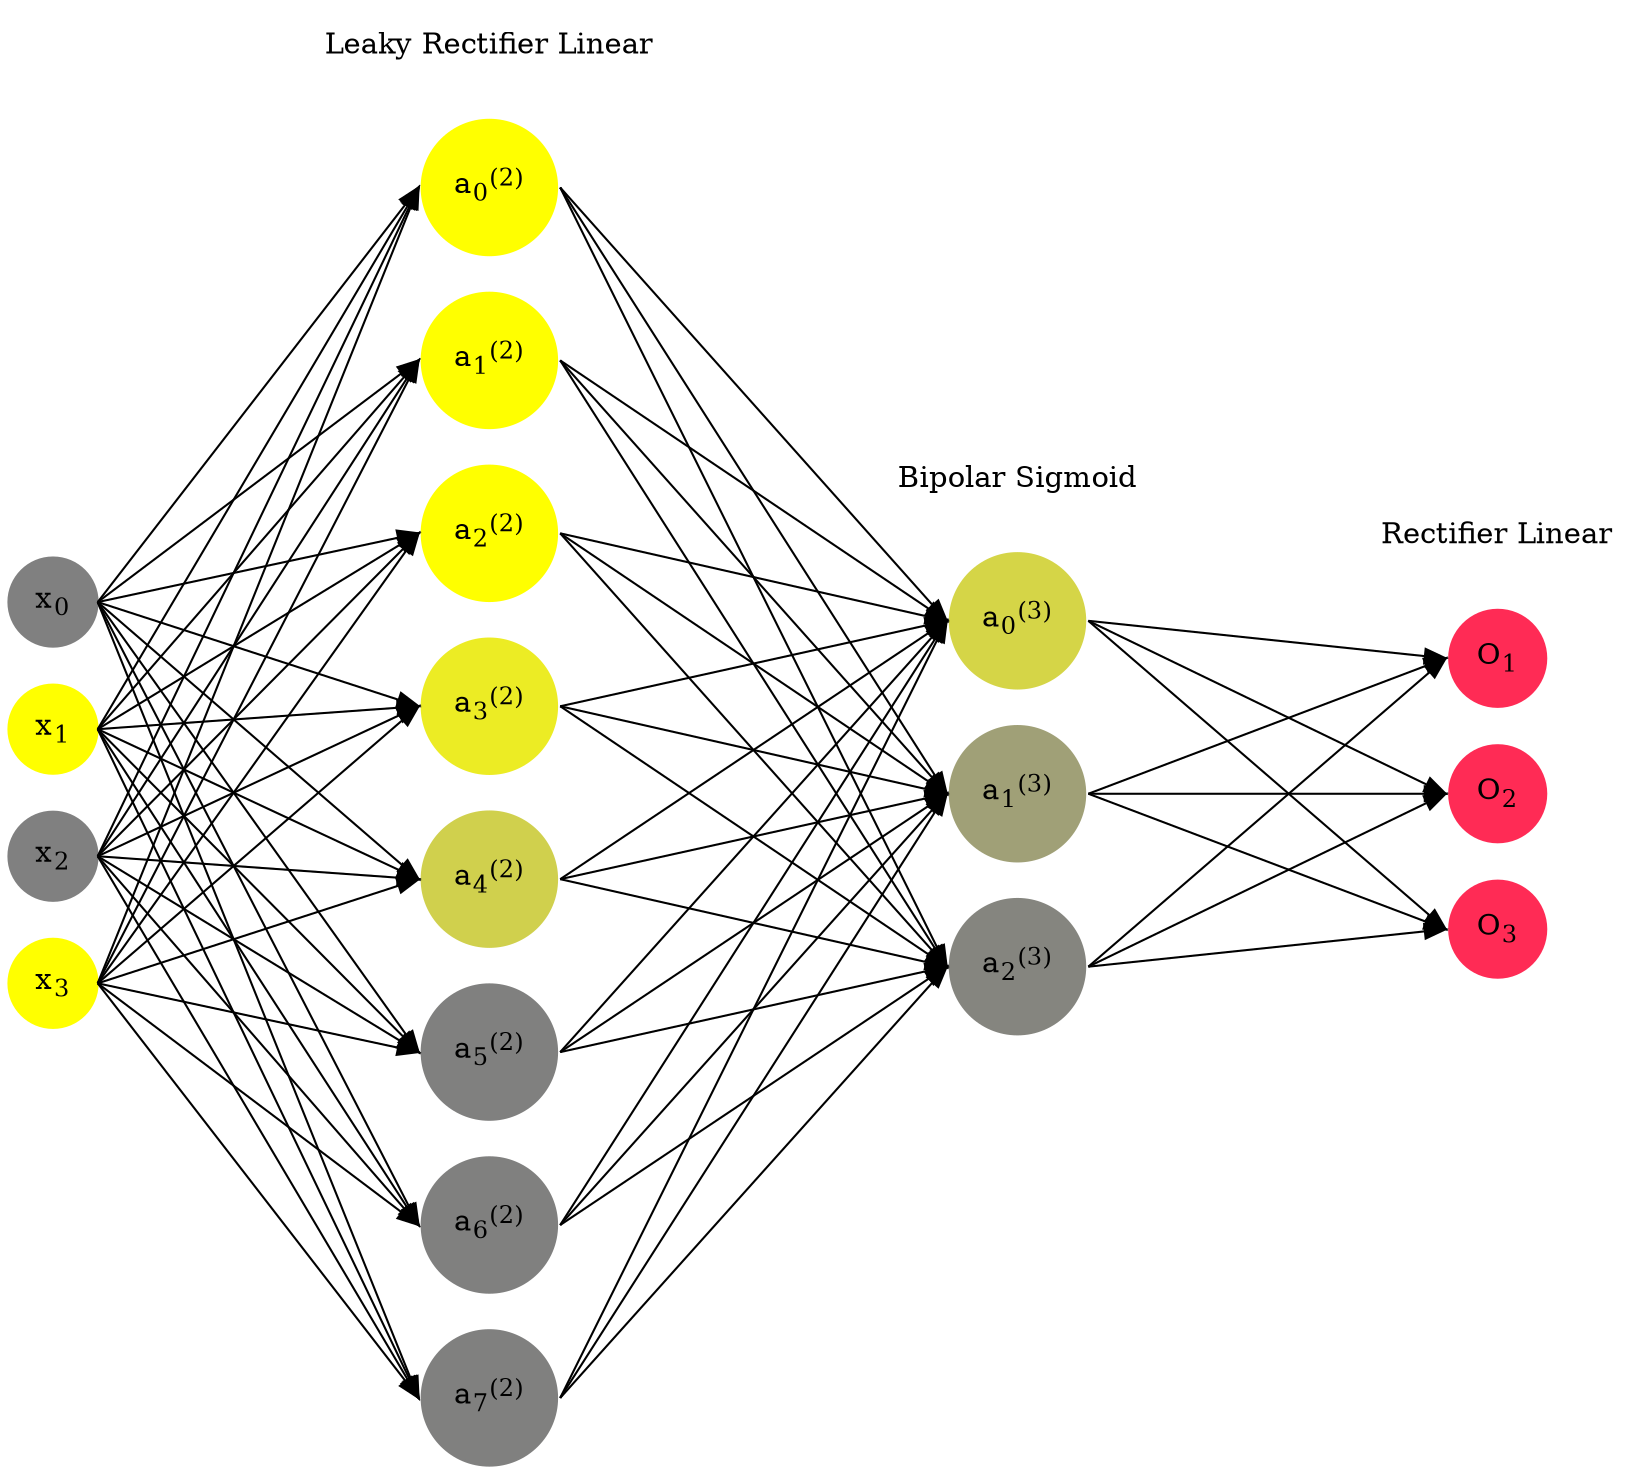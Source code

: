 digraph G {
	rankdir = LR;
	splines=false;
	edge[style=invis];
	ranksep= 1.4;
	{
	node [shape=circle, color="0.1667, 0.0, 0.5", style=filled, fillcolor="0.1667, 0.0, 0.5"];
	x0 [label=<x<sub>0</sub>>];
	}
	{
	node [shape=circle, color="0.1667, 1.0, 1.0", style=filled, fillcolor="0.1667, 1.0, 1.0"];
	x1 [label=<x<sub>1</sub>>];
	}
	{
	node [shape=circle, color="0.1667, 0.0, 0.5", style=filled, fillcolor="0.1667, 0.0, 0.5"];
	x2 [label=<x<sub>2</sub>>];
	}
	{
	node [shape=circle, color="0.1667, 1.0, 1.0", style=filled, fillcolor="0.1667, 1.0, 1.0"];
	x3 [label=<x<sub>3</sub>>];
	}
	{
	node [shape=circle, color="0.1667, 1.166009, 1.083004", style=filled, fillcolor="0.1667, 1.166009, 1.083004"];
	a02 [label=<a<sub>0</sub><sup>(2)</sup>>];
	}
	{
	node [shape=circle, color="0.1667, 1.627060, 1.313530", style=filled, fillcolor="0.1667, 1.627060, 1.313530"];
	a12 [label=<a<sub>1</sub><sup>(2)</sup>>];
	}
	{
	node [shape=circle, color="0.1667, 1.485477, 1.242739", style=filled, fillcolor="0.1667, 1.485477, 1.242739"];
	a22 [label=<a<sub>2</sub><sup>(2)</sup>>];
	}
	{
	node [shape=circle, color="0.1667, 0.847008, 0.923504", style=filled, fillcolor="0.1667, 0.847008, 0.923504"];
	a32 [label=<a<sub>3</sub><sup>(2)</sup>>];
	}
	{
	node [shape=circle, color="0.1667, 0.629365, 0.814683", style=filled, fillcolor="0.1667, 0.629365, 0.814683"];
	a42 [label=<a<sub>4</sub><sup>(2)</sup>>];
	}
	{
	node [shape=circle, color="0.1667, 0.000224, 0.500112", style=filled, fillcolor="0.1667, 0.000224, 0.500112"];
	a52 [label=<a<sub>5</sub><sup>(2)</sup>>];
	}
	{
	node [shape=circle, color="0.1667, 0.000210, 0.500105", style=filled, fillcolor="0.1667, 0.000210, 0.500105"];
	a62 [label=<a<sub>6</sub><sup>(2)</sup>>];
	}
	{
	node [shape=circle, color="0.1667, 0.000248, 0.500124", style=filled, fillcolor="0.1667, 0.000248, 0.500124"];
	a72 [label=<a<sub>7</sub><sup>(2)</sup>>];
	}
	{
	node [shape=circle, color="0.1667, 0.665184, 0.832592", style=filled, fillcolor="0.1667, 0.665184, 0.832592"];
	a03 [label=<a<sub>0</sub><sup>(3)</sup>>];
	}
	{
	node [shape=circle, color="0.1667, 0.255525, 0.627763", style=filled, fillcolor="0.1667, 0.255525, 0.627763"];
	a13 [label=<a<sub>1</sub><sup>(3)</sup>>];
	}
	{
	node [shape=circle, color="0.1667, 0.040233, 0.520116", style=filled, fillcolor="0.1667, 0.040233, 0.520116"];
	a23 [label=<a<sub>2</sub><sup>(3)</sup>>];
	}
	{
	node [shape=circle, color="0.9667, 0.83, 1.0", style=filled, fillcolor="0.9667, 0.83, 1.0"];
	O1 [label=<O<sub>1</sub>>];
	}
	{
	node [shape=circle, color="0.9667, 0.83, 1.0", style=filled, fillcolor="0.9667, 0.83, 1.0"];
	O2 [label=<O<sub>2</sub>>];
	}
	{
	node [shape=circle, color="0.9667, 0.83, 1.0", style=filled, fillcolor="0.9667, 0.83, 1.0"];
	O3 [label=<O<sub>3</sub>>];
	}
	{
	rank=same;
	x0->x1->x2->x3;
	}
	{
	rank=same;
	a02->a12->a22->a32->a42->a52->a62->a72;
	}
	{
	rank=same;
	a03->a13->a23;
	}
	{
	rank=same;
	O1->O2->O3;
	}
	l1 [shape=plaintext,label="Leaky Rectifier Linear"];
	l1->a02;
	{rank=same; l1;a02};
	l2 [shape=plaintext,label="Bipolar Sigmoid"];
	l2->a03;
	{rank=same; l2;a03};
	l3 [shape=plaintext,label="Rectifier Linear"];
	l3->O1;
	{rank=same; l3;O1};
edge[style=solid, tailport=e, headport=w];
	{x0;x1;x2;x3} -> {a02;a12;a22;a32;a42;a52;a62;a72};
	{a02;a12;a22;a32;a42;a52;a62;a72} -> {a03;a13;a23};
	{a03;a13;a23} -> {O1,O2,O3};
}